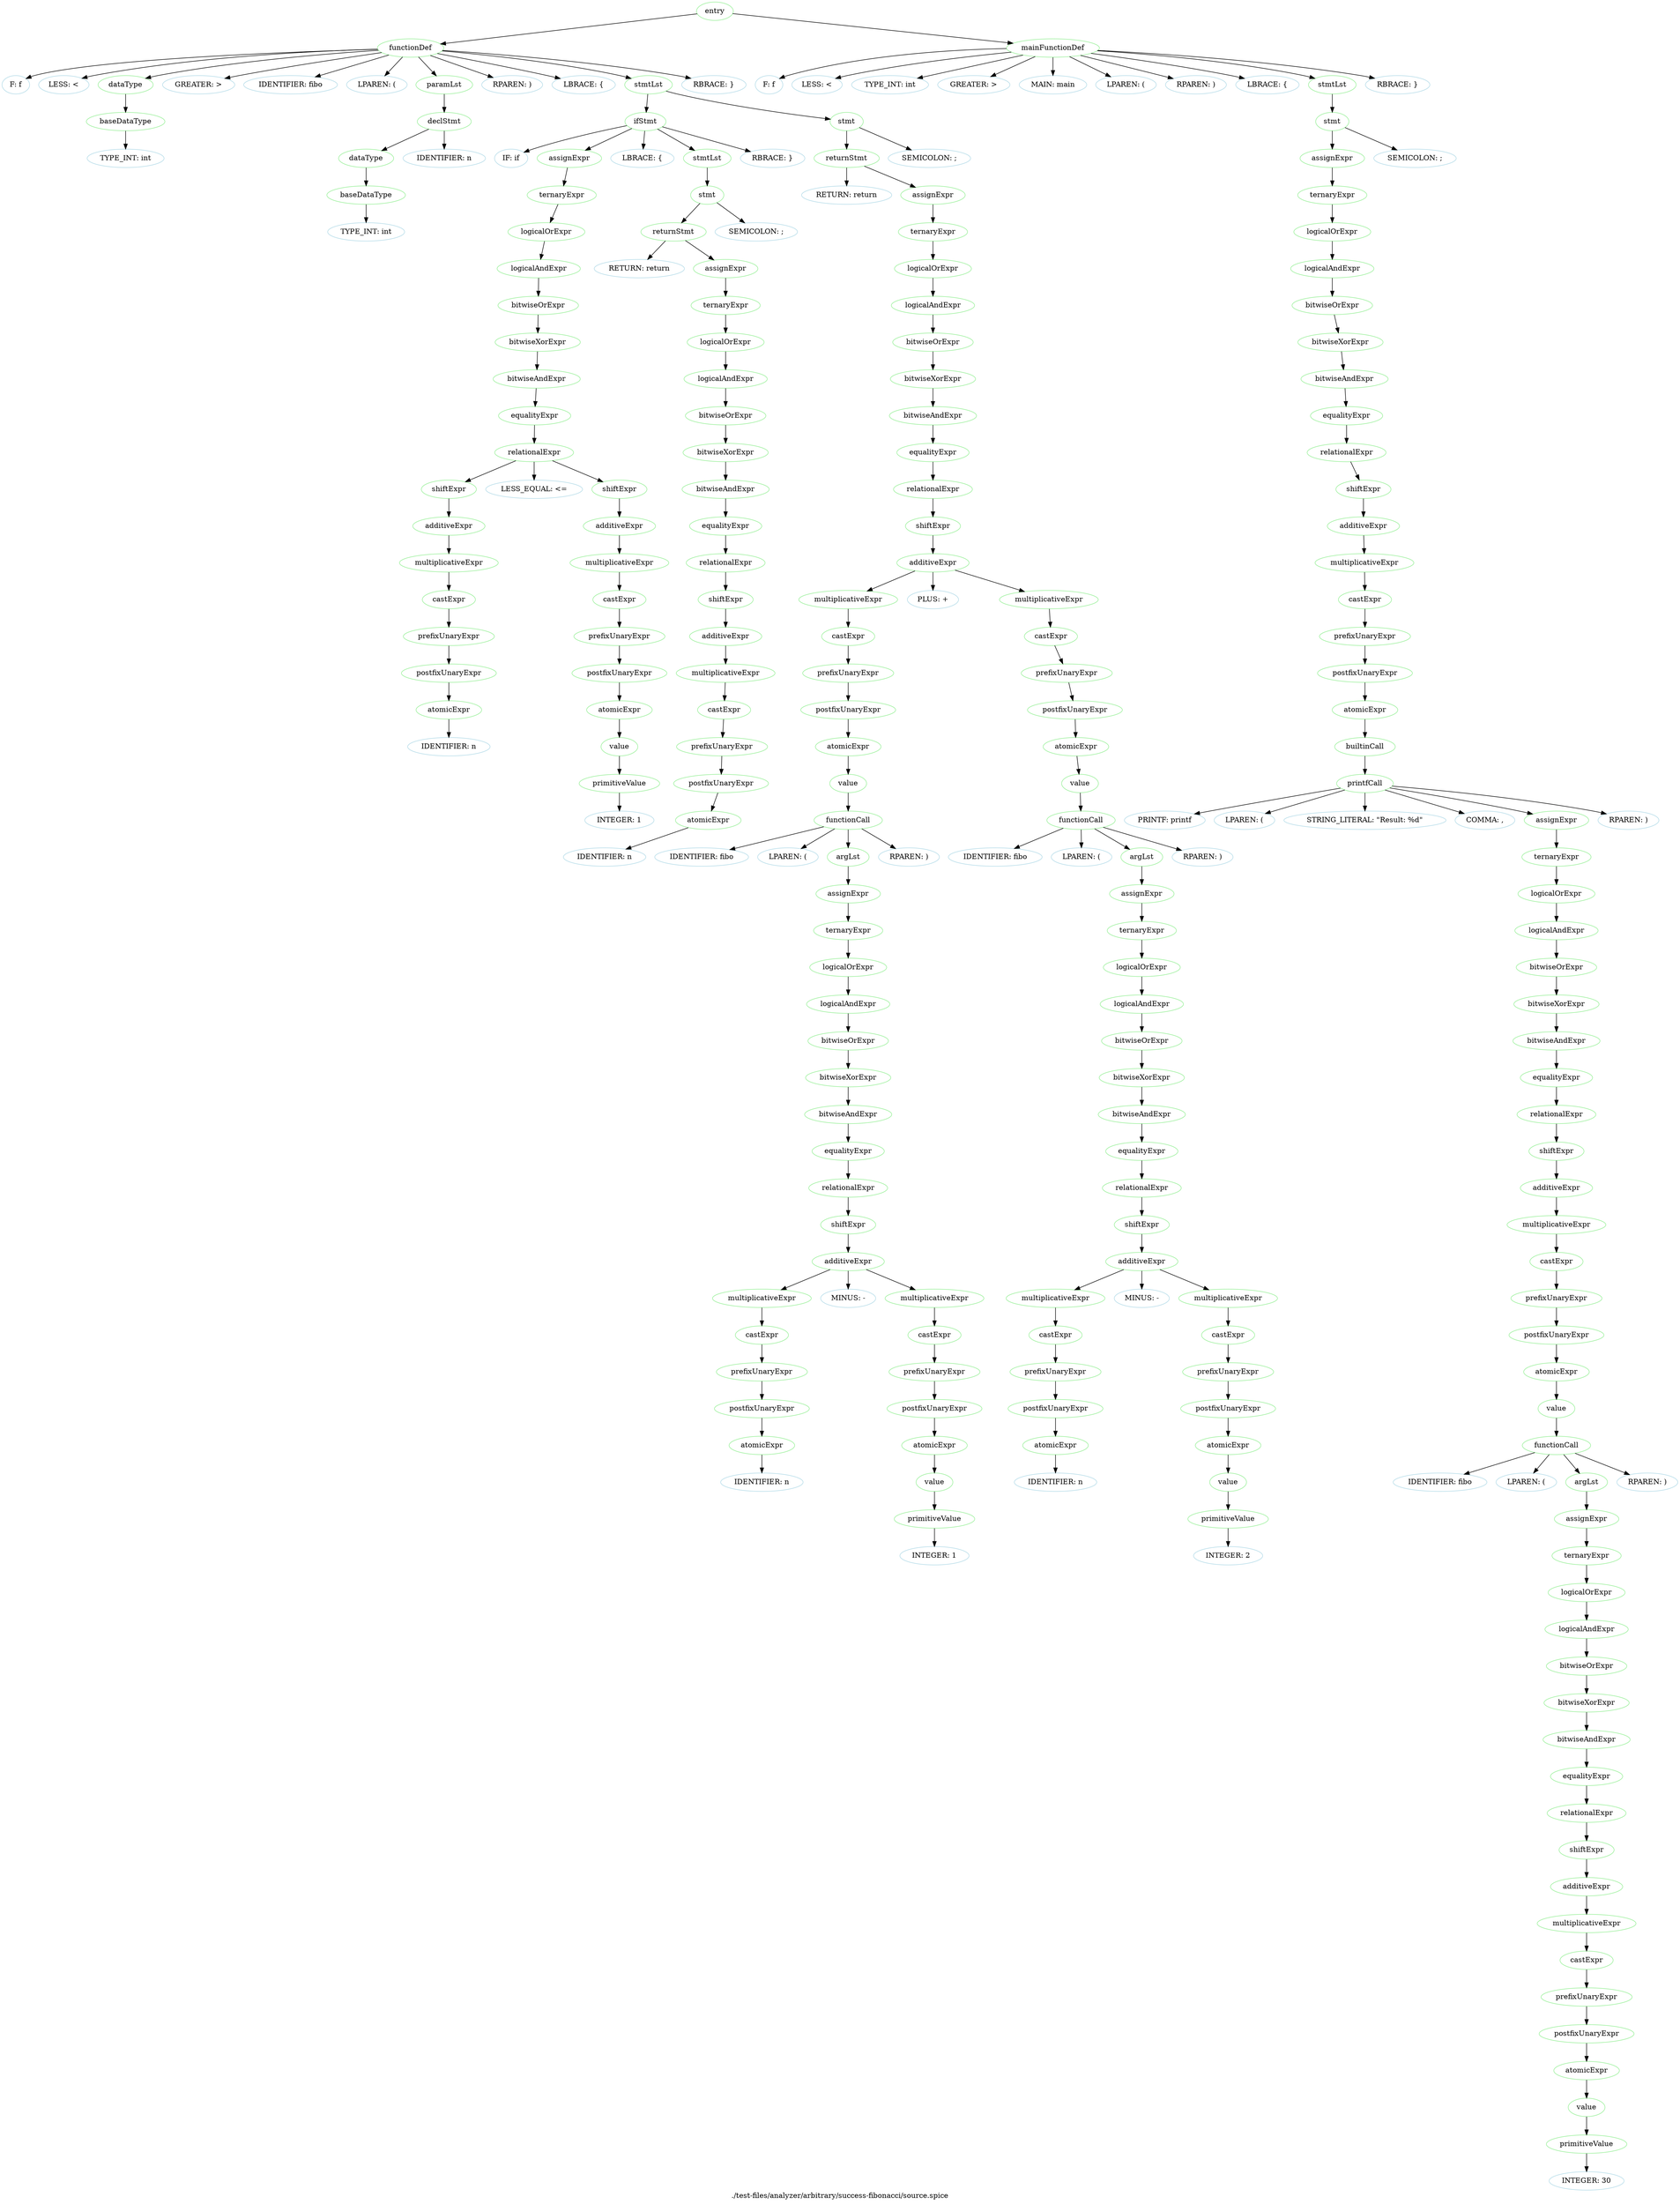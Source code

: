 digraph {
 rankdir="TB";
 label="./test-files/analyzer/arbitrary/success-fibonacci/source.spice";
 L1C0_entry [color="lightgreen",label="entry"];
 L1C0_functionDef [color="lightgreen",label="functionDef"];
 L1C0_entry -> L1C0_functionDef;
 L1C0 [color="lightblue",label="F: f"];
 L1C0_functionDef -> L1C0
 L1C1 [color="lightblue",label="LESS: <"];
 L1C0_functionDef -> L1C1
 L1C2_dataType [color="lightgreen",label="dataType"];
 L1C0_functionDef -> L1C2_dataType;
 L1C2_baseDataType [color="lightgreen",label="baseDataType"];
 L1C2_dataType -> L1C2_baseDataType;
 L1C2 [color="lightblue",label="TYPE_INT: int"];
 L1C2_baseDataType -> L1C2
 L1C5 [color="lightblue",label="GREATER: >"];
 L1C0_functionDef -> L1C5
 L1C7 [color="lightblue",label="IDENTIFIER: fibo"];
 L1C0_functionDef -> L1C7
 L1C11 [color="lightblue",label="LPAREN: ("];
 L1C0_functionDef -> L1C11
 L1C12_paramLst [color="lightgreen",label="paramLst"];
 L1C0_functionDef -> L1C12_paramLst;
 L1C12_declStmt [color="lightgreen",label="declStmt"];
 L1C12_paramLst -> L1C12_declStmt;
 L1C12_dataType [color="lightgreen",label="dataType"];
 L1C12_declStmt -> L1C12_dataType;
 L1C12_baseDataType [color="lightgreen",label="baseDataType"];
 L1C12_dataType -> L1C12_baseDataType;
 L1C12 [color="lightblue",label="TYPE_INT: int"];
 L1C12_baseDataType -> L1C12
 L1C16 [color="lightblue",label="IDENTIFIER: n"];
 L1C12_declStmt -> L1C16
 L1C17 [color="lightblue",label="RPAREN: )"];
 L1C0_functionDef -> L1C17
 L1C19 [color="lightblue",label="LBRACE: {"];
 L1C0_functionDef -> L1C19
 L2C4_stmtLst [color="lightgreen",label="stmtLst"];
 L1C0_functionDef -> L2C4_stmtLst;
 L2C4_ifStmt [color="lightgreen",label="ifStmt"];
 L2C4_stmtLst -> L2C4_ifStmt;
 L2C4 [color="lightblue",label="IF: if"];
 L2C4_ifStmt -> L2C4
 L2C7_assignExpr [color="lightgreen",label="assignExpr"];
 L2C4_ifStmt -> L2C7_assignExpr;
 L2C7_ternaryExpr [color="lightgreen",label="ternaryExpr"];
 L2C7_assignExpr -> L2C7_ternaryExpr;
 L2C7_logicalOrExpr [color="lightgreen",label="logicalOrExpr"];
 L2C7_ternaryExpr -> L2C7_logicalOrExpr;
 L2C7_logicalAndExpr [color="lightgreen",label="logicalAndExpr"];
 L2C7_logicalOrExpr -> L2C7_logicalAndExpr;
 L2C7_bitwiseOrExpr [color="lightgreen",label="bitwiseOrExpr"];
 L2C7_logicalAndExpr -> L2C7_bitwiseOrExpr;
 L2C7_bitwiseXorExpr [color="lightgreen",label="bitwiseXorExpr"];
 L2C7_bitwiseOrExpr -> L2C7_bitwiseXorExpr;
 L2C7_bitwiseAndExpr [color="lightgreen",label="bitwiseAndExpr"];
 L2C7_bitwiseXorExpr -> L2C7_bitwiseAndExpr;
 L2C7_equalityExpr [color="lightgreen",label="equalityExpr"];
 L2C7_bitwiseAndExpr -> L2C7_equalityExpr;
 L2C7_relationalExpr [color="lightgreen",label="relationalExpr"];
 L2C7_equalityExpr -> L2C7_relationalExpr;
 L2C7_shiftExpr [color="lightgreen",label="shiftExpr"];
 L2C7_relationalExpr -> L2C7_shiftExpr;
 L2C7_additiveExpr [color="lightgreen",label="additiveExpr"];
 L2C7_shiftExpr -> L2C7_additiveExpr;
 L2C7_multiplicativeExpr [color="lightgreen",label="multiplicativeExpr"];
 L2C7_additiveExpr -> L2C7_multiplicativeExpr;
 L2C7_castExpr [color="lightgreen",label="castExpr"];
 L2C7_multiplicativeExpr -> L2C7_castExpr;
 L2C7_prefixUnaryExpr [color="lightgreen",label="prefixUnaryExpr"];
 L2C7_castExpr -> L2C7_prefixUnaryExpr;
 L2C7_postfixUnaryExpr [color="lightgreen",label="postfixUnaryExpr"];
 L2C7_prefixUnaryExpr -> L2C7_postfixUnaryExpr;
 L2C7_atomicExpr [color="lightgreen",label="atomicExpr"];
 L2C7_postfixUnaryExpr -> L2C7_atomicExpr;
 L2C7 [color="lightblue",label="IDENTIFIER: n"];
 L2C7_atomicExpr -> L2C7
 L2C9 [color="lightblue",label="LESS_EQUAL: <="];
 L2C7_relationalExpr -> L2C9
 L2C12_shiftExpr [color="lightgreen",label="shiftExpr"];
 L2C7_relationalExpr -> L2C12_shiftExpr;
 L2C12_additiveExpr [color="lightgreen",label="additiveExpr"];
 L2C12_shiftExpr -> L2C12_additiveExpr;
 L2C12_multiplicativeExpr [color="lightgreen",label="multiplicativeExpr"];
 L2C12_additiveExpr -> L2C12_multiplicativeExpr;
 L2C12_castExpr [color="lightgreen",label="castExpr"];
 L2C12_multiplicativeExpr -> L2C12_castExpr;
 L2C12_prefixUnaryExpr [color="lightgreen",label="prefixUnaryExpr"];
 L2C12_castExpr -> L2C12_prefixUnaryExpr;
 L2C12_postfixUnaryExpr [color="lightgreen",label="postfixUnaryExpr"];
 L2C12_prefixUnaryExpr -> L2C12_postfixUnaryExpr;
 L2C12_atomicExpr [color="lightgreen",label="atomicExpr"];
 L2C12_postfixUnaryExpr -> L2C12_atomicExpr;
 L2C12_value [color="lightgreen",label="value"];
 L2C12_atomicExpr -> L2C12_value;
 L2C12_primitiveValue [color="lightgreen",label="primitiveValue"];
 L2C12_value -> L2C12_primitiveValue;
 L2C12 [color="lightblue",label="INTEGER: 1"];
 L2C12_primitiveValue -> L2C12
 L2C14 [color="lightblue",label="LBRACE: {"];
 L2C4_ifStmt -> L2C14
 L2C16_stmtLst [color="lightgreen",label="stmtLst"];
 L2C4_ifStmt -> L2C16_stmtLst;
 L2C16_stmt [color="lightgreen",label="stmt"];
 L2C16_stmtLst -> L2C16_stmt;
 L2C16_returnStmt [color="lightgreen",label="returnStmt"];
 L2C16_stmt -> L2C16_returnStmt;
 L2C16 [color="lightblue",label="RETURN: return"];
 L2C16_returnStmt -> L2C16
 L2C23_assignExpr [color="lightgreen",label="assignExpr"];
 L2C16_returnStmt -> L2C23_assignExpr;
 L2C23_ternaryExpr [color="lightgreen",label="ternaryExpr"];
 L2C23_assignExpr -> L2C23_ternaryExpr;
 L2C23_logicalOrExpr [color="lightgreen",label="logicalOrExpr"];
 L2C23_ternaryExpr -> L2C23_logicalOrExpr;
 L2C23_logicalAndExpr [color="lightgreen",label="logicalAndExpr"];
 L2C23_logicalOrExpr -> L2C23_logicalAndExpr;
 L2C23_bitwiseOrExpr [color="lightgreen",label="bitwiseOrExpr"];
 L2C23_logicalAndExpr -> L2C23_bitwiseOrExpr;
 L2C23_bitwiseXorExpr [color="lightgreen",label="bitwiseXorExpr"];
 L2C23_bitwiseOrExpr -> L2C23_bitwiseXorExpr;
 L2C23_bitwiseAndExpr [color="lightgreen",label="bitwiseAndExpr"];
 L2C23_bitwiseXorExpr -> L2C23_bitwiseAndExpr;
 L2C23_equalityExpr [color="lightgreen",label="equalityExpr"];
 L2C23_bitwiseAndExpr -> L2C23_equalityExpr;
 L2C23_relationalExpr [color="lightgreen",label="relationalExpr"];
 L2C23_equalityExpr -> L2C23_relationalExpr;
 L2C23_shiftExpr [color="lightgreen",label="shiftExpr"];
 L2C23_relationalExpr -> L2C23_shiftExpr;
 L2C23_additiveExpr [color="lightgreen",label="additiveExpr"];
 L2C23_shiftExpr -> L2C23_additiveExpr;
 L2C23_multiplicativeExpr [color="lightgreen",label="multiplicativeExpr"];
 L2C23_additiveExpr -> L2C23_multiplicativeExpr;
 L2C23_castExpr [color="lightgreen",label="castExpr"];
 L2C23_multiplicativeExpr -> L2C23_castExpr;
 L2C23_prefixUnaryExpr [color="lightgreen",label="prefixUnaryExpr"];
 L2C23_castExpr -> L2C23_prefixUnaryExpr;
 L2C23_postfixUnaryExpr [color="lightgreen",label="postfixUnaryExpr"];
 L2C23_prefixUnaryExpr -> L2C23_postfixUnaryExpr;
 L2C23_atomicExpr [color="lightgreen",label="atomicExpr"];
 L2C23_postfixUnaryExpr -> L2C23_atomicExpr;
 L2C23 [color="lightblue",label="IDENTIFIER: n"];
 L2C23_atomicExpr -> L2C23
 L2C24 [color="lightblue",label="SEMICOLON: ;"];
 L2C16_stmt -> L2C24
 L2C26 [color="lightblue",label="RBRACE: }"];
 L2C4_ifStmt -> L2C26
 L3C4_stmt [color="lightgreen",label="stmt"];
 L2C4_stmtLst -> L3C4_stmt;
 L3C4_returnStmt [color="lightgreen",label="returnStmt"];
 L3C4_stmt -> L3C4_returnStmt;
 L3C4 [color="lightblue",label="RETURN: return"];
 L3C4_returnStmt -> L3C4
 L3C11_assignExpr [color="lightgreen",label="assignExpr"];
 L3C4_returnStmt -> L3C11_assignExpr;
 L3C11_ternaryExpr [color="lightgreen",label="ternaryExpr"];
 L3C11_assignExpr -> L3C11_ternaryExpr;
 L3C11_logicalOrExpr [color="lightgreen",label="logicalOrExpr"];
 L3C11_ternaryExpr -> L3C11_logicalOrExpr;
 L3C11_logicalAndExpr [color="lightgreen",label="logicalAndExpr"];
 L3C11_logicalOrExpr -> L3C11_logicalAndExpr;
 L3C11_bitwiseOrExpr [color="lightgreen",label="bitwiseOrExpr"];
 L3C11_logicalAndExpr -> L3C11_bitwiseOrExpr;
 L3C11_bitwiseXorExpr [color="lightgreen",label="bitwiseXorExpr"];
 L3C11_bitwiseOrExpr -> L3C11_bitwiseXorExpr;
 L3C11_bitwiseAndExpr [color="lightgreen",label="bitwiseAndExpr"];
 L3C11_bitwiseXorExpr -> L3C11_bitwiseAndExpr;
 L3C11_equalityExpr [color="lightgreen",label="equalityExpr"];
 L3C11_bitwiseAndExpr -> L3C11_equalityExpr;
 L3C11_relationalExpr [color="lightgreen",label="relationalExpr"];
 L3C11_equalityExpr -> L3C11_relationalExpr;
 L3C11_shiftExpr [color="lightgreen",label="shiftExpr"];
 L3C11_relationalExpr -> L3C11_shiftExpr;
 L3C11_additiveExpr [color="lightgreen",label="additiveExpr"];
 L3C11_shiftExpr -> L3C11_additiveExpr;
 L3C11_multiplicativeExpr [color="lightgreen",label="multiplicativeExpr"];
 L3C11_additiveExpr -> L3C11_multiplicativeExpr;
 L3C11_castExpr [color="lightgreen",label="castExpr"];
 L3C11_multiplicativeExpr -> L3C11_castExpr;
 L3C11_prefixUnaryExpr [color="lightgreen",label="prefixUnaryExpr"];
 L3C11_castExpr -> L3C11_prefixUnaryExpr;
 L3C11_postfixUnaryExpr [color="lightgreen",label="postfixUnaryExpr"];
 L3C11_prefixUnaryExpr -> L3C11_postfixUnaryExpr;
 L3C11_atomicExpr [color="lightgreen",label="atomicExpr"];
 L3C11_postfixUnaryExpr -> L3C11_atomicExpr;
 L3C11_value [color="lightgreen",label="value"];
 L3C11_atomicExpr -> L3C11_value;
 L3C11_functionCall [color="lightgreen",label="functionCall"];
 L3C11_value -> L3C11_functionCall;
 L3C11 [color="lightblue",label="IDENTIFIER: fibo"];
 L3C11_functionCall -> L3C11
 L3C15 [color="lightblue",label="LPAREN: ("];
 L3C11_functionCall -> L3C15
 L3C16_argLst [color="lightgreen",label="argLst"];
 L3C11_functionCall -> L3C16_argLst;
 L3C16_assignExpr [color="lightgreen",label="assignExpr"];
 L3C16_argLst -> L3C16_assignExpr;
 L3C16_ternaryExpr [color="lightgreen",label="ternaryExpr"];
 L3C16_assignExpr -> L3C16_ternaryExpr;
 L3C16_logicalOrExpr [color="lightgreen",label="logicalOrExpr"];
 L3C16_ternaryExpr -> L3C16_logicalOrExpr;
 L3C16_logicalAndExpr [color="lightgreen",label="logicalAndExpr"];
 L3C16_logicalOrExpr -> L3C16_logicalAndExpr;
 L3C16_bitwiseOrExpr [color="lightgreen",label="bitwiseOrExpr"];
 L3C16_logicalAndExpr -> L3C16_bitwiseOrExpr;
 L3C16_bitwiseXorExpr [color="lightgreen",label="bitwiseXorExpr"];
 L3C16_bitwiseOrExpr -> L3C16_bitwiseXorExpr;
 L3C16_bitwiseAndExpr [color="lightgreen",label="bitwiseAndExpr"];
 L3C16_bitwiseXorExpr -> L3C16_bitwiseAndExpr;
 L3C16_equalityExpr [color="lightgreen",label="equalityExpr"];
 L3C16_bitwiseAndExpr -> L3C16_equalityExpr;
 L3C16_relationalExpr [color="lightgreen",label="relationalExpr"];
 L3C16_equalityExpr -> L3C16_relationalExpr;
 L3C16_shiftExpr [color="lightgreen",label="shiftExpr"];
 L3C16_relationalExpr -> L3C16_shiftExpr;
 L3C16_additiveExpr [color="lightgreen",label="additiveExpr"];
 L3C16_shiftExpr -> L3C16_additiveExpr;
 L3C16_multiplicativeExpr [color="lightgreen",label="multiplicativeExpr"];
 L3C16_additiveExpr -> L3C16_multiplicativeExpr;
 L3C16_castExpr [color="lightgreen",label="castExpr"];
 L3C16_multiplicativeExpr -> L3C16_castExpr;
 L3C16_prefixUnaryExpr [color="lightgreen",label="prefixUnaryExpr"];
 L3C16_castExpr -> L3C16_prefixUnaryExpr;
 L3C16_postfixUnaryExpr [color="lightgreen",label="postfixUnaryExpr"];
 L3C16_prefixUnaryExpr -> L3C16_postfixUnaryExpr;
 L3C16_atomicExpr [color="lightgreen",label="atomicExpr"];
 L3C16_postfixUnaryExpr -> L3C16_atomicExpr;
 L3C16 [color="lightblue",label="IDENTIFIER: n"];
 L3C16_atomicExpr -> L3C16
 L3C18 [color="lightblue",label="MINUS: -"];
 L3C16_additiveExpr -> L3C18
 L3C20_multiplicativeExpr [color="lightgreen",label="multiplicativeExpr"];
 L3C16_additiveExpr -> L3C20_multiplicativeExpr;
 L3C20_castExpr [color="lightgreen",label="castExpr"];
 L3C20_multiplicativeExpr -> L3C20_castExpr;
 L3C20_prefixUnaryExpr [color="lightgreen",label="prefixUnaryExpr"];
 L3C20_castExpr -> L3C20_prefixUnaryExpr;
 L3C20_postfixUnaryExpr [color="lightgreen",label="postfixUnaryExpr"];
 L3C20_prefixUnaryExpr -> L3C20_postfixUnaryExpr;
 L3C20_atomicExpr [color="lightgreen",label="atomicExpr"];
 L3C20_postfixUnaryExpr -> L3C20_atomicExpr;
 L3C20_value [color="lightgreen",label="value"];
 L3C20_atomicExpr -> L3C20_value;
 L3C20_primitiveValue [color="lightgreen",label="primitiveValue"];
 L3C20_value -> L3C20_primitiveValue;
 L3C20 [color="lightblue",label="INTEGER: 1"];
 L3C20_primitiveValue -> L3C20
 L3C21 [color="lightblue",label="RPAREN: )"];
 L3C11_functionCall -> L3C21
 L3C23 [color="lightblue",label="PLUS: +"];
 L3C11_additiveExpr -> L3C23
 L3C25_multiplicativeExpr [color="lightgreen",label="multiplicativeExpr"];
 L3C11_additiveExpr -> L3C25_multiplicativeExpr;
 L3C25_castExpr [color="lightgreen",label="castExpr"];
 L3C25_multiplicativeExpr -> L3C25_castExpr;
 L3C25_prefixUnaryExpr [color="lightgreen",label="prefixUnaryExpr"];
 L3C25_castExpr -> L3C25_prefixUnaryExpr;
 L3C25_postfixUnaryExpr [color="lightgreen",label="postfixUnaryExpr"];
 L3C25_prefixUnaryExpr -> L3C25_postfixUnaryExpr;
 L3C25_atomicExpr [color="lightgreen",label="atomicExpr"];
 L3C25_postfixUnaryExpr -> L3C25_atomicExpr;
 L3C25_value [color="lightgreen",label="value"];
 L3C25_atomicExpr -> L3C25_value;
 L3C25_functionCall [color="lightgreen",label="functionCall"];
 L3C25_value -> L3C25_functionCall;
 L3C25 [color="lightblue",label="IDENTIFIER: fibo"];
 L3C25_functionCall -> L3C25
 L3C29 [color="lightblue",label="LPAREN: ("];
 L3C25_functionCall -> L3C29
 L3C30_argLst [color="lightgreen",label="argLst"];
 L3C25_functionCall -> L3C30_argLst;
 L3C30_assignExpr [color="lightgreen",label="assignExpr"];
 L3C30_argLst -> L3C30_assignExpr;
 L3C30_ternaryExpr [color="lightgreen",label="ternaryExpr"];
 L3C30_assignExpr -> L3C30_ternaryExpr;
 L3C30_logicalOrExpr [color="lightgreen",label="logicalOrExpr"];
 L3C30_ternaryExpr -> L3C30_logicalOrExpr;
 L3C30_logicalAndExpr [color="lightgreen",label="logicalAndExpr"];
 L3C30_logicalOrExpr -> L3C30_logicalAndExpr;
 L3C30_bitwiseOrExpr [color="lightgreen",label="bitwiseOrExpr"];
 L3C30_logicalAndExpr -> L3C30_bitwiseOrExpr;
 L3C30_bitwiseXorExpr [color="lightgreen",label="bitwiseXorExpr"];
 L3C30_bitwiseOrExpr -> L3C30_bitwiseXorExpr;
 L3C30_bitwiseAndExpr [color="lightgreen",label="bitwiseAndExpr"];
 L3C30_bitwiseXorExpr -> L3C30_bitwiseAndExpr;
 L3C30_equalityExpr [color="lightgreen",label="equalityExpr"];
 L3C30_bitwiseAndExpr -> L3C30_equalityExpr;
 L3C30_relationalExpr [color="lightgreen",label="relationalExpr"];
 L3C30_equalityExpr -> L3C30_relationalExpr;
 L3C30_shiftExpr [color="lightgreen",label="shiftExpr"];
 L3C30_relationalExpr -> L3C30_shiftExpr;
 L3C30_additiveExpr [color="lightgreen",label="additiveExpr"];
 L3C30_shiftExpr -> L3C30_additiveExpr;
 L3C30_multiplicativeExpr [color="lightgreen",label="multiplicativeExpr"];
 L3C30_additiveExpr -> L3C30_multiplicativeExpr;
 L3C30_castExpr [color="lightgreen",label="castExpr"];
 L3C30_multiplicativeExpr -> L3C30_castExpr;
 L3C30_prefixUnaryExpr [color="lightgreen",label="prefixUnaryExpr"];
 L3C30_castExpr -> L3C30_prefixUnaryExpr;
 L3C30_postfixUnaryExpr [color="lightgreen",label="postfixUnaryExpr"];
 L3C30_prefixUnaryExpr -> L3C30_postfixUnaryExpr;
 L3C30_atomicExpr [color="lightgreen",label="atomicExpr"];
 L3C30_postfixUnaryExpr -> L3C30_atomicExpr;
 L3C30 [color="lightblue",label="IDENTIFIER: n"];
 L3C30_atomicExpr -> L3C30
 L3C32 [color="lightblue",label="MINUS: -"];
 L3C30_additiveExpr -> L3C32
 L3C34_multiplicativeExpr [color="lightgreen",label="multiplicativeExpr"];
 L3C30_additiveExpr -> L3C34_multiplicativeExpr;
 L3C34_castExpr [color="lightgreen",label="castExpr"];
 L3C34_multiplicativeExpr -> L3C34_castExpr;
 L3C34_prefixUnaryExpr [color="lightgreen",label="prefixUnaryExpr"];
 L3C34_castExpr -> L3C34_prefixUnaryExpr;
 L3C34_postfixUnaryExpr [color="lightgreen",label="postfixUnaryExpr"];
 L3C34_prefixUnaryExpr -> L3C34_postfixUnaryExpr;
 L3C34_atomicExpr [color="lightgreen",label="atomicExpr"];
 L3C34_postfixUnaryExpr -> L3C34_atomicExpr;
 L3C34_value [color="lightgreen",label="value"];
 L3C34_atomicExpr -> L3C34_value;
 L3C34_primitiveValue [color="lightgreen",label="primitiveValue"];
 L3C34_value -> L3C34_primitiveValue;
 L3C34 [color="lightblue",label="INTEGER: 2"];
 L3C34_primitiveValue -> L3C34
 L3C35 [color="lightblue",label="RPAREN: )"];
 L3C25_functionCall -> L3C35
 L3C36 [color="lightblue",label="SEMICOLON: ;"];
 L3C4_stmt -> L3C36
 L4C0 [color="lightblue",label="RBRACE: }"];
 L1C0_functionDef -> L4C0
 L6C0_mainFunctionDef [color="lightgreen",label="mainFunctionDef"];
 L1C0_entry -> L6C0_mainFunctionDef;
 L6C0 [color="lightblue",label="F: f"];
 L6C0_mainFunctionDef -> L6C0
 L6C1 [color="lightblue",label="LESS: <"];
 L6C0_mainFunctionDef -> L6C1
 L6C2 [color="lightblue",label="TYPE_INT: int"];
 L6C0_mainFunctionDef -> L6C2
 L6C5 [color="lightblue",label="GREATER: >"];
 L6C0_mainFunctionDef -> L6C5
 L6C7 [color="lightblue",label="MAIN: main"];
 L6C0_mainFunctionDef -> L6C7
 L6C11 [color="lightblue",label="LPAREN: ("];
 L6C0_mainFunctionDef -> L6C11
 L6C12 [color="lightblue",label="RPAREN: )"];
 L6C0_mainFunctionDef -> L6C12
 L6C14 [color="lightblue",label="LBRACE: {"];
 L6C0_mainFunctionDef -> L6C14
 L7C4_stmtLst [color="lightgreen",label="stmtLst"];
 L6C0_mainFunctionDef -> L7C4_stmtLst;
 L7C4_stmt [color="lightgreen",label="stmt"];
 L7C4_stmtLst -> L7C4_stmt;
 L7C4_assignExpr [color="lightgreen",label="assignExpr"];
 L7C4_stmt -> L7C4_assignExpr;
 L7C4_ternaryExpr [color="lightgreen",label="ternaryExpr"];
 L7C4_assignExpr -> L7C4_ternaryExpr;
 L7C4_logicalOrExpr [color="lightgreen",label="logicalOrExpr"];
 L7C4_ternaryExpr -> L7C4_logicalOrExpr;
 L7C4_logicalAndExpr [color="lightgreen",label="logicalAndExpr"];
 L7C4_logicalOrExpr -> L7C4_logicalAndExpr;
 L7C4_bitwiseOrExpr [color="lightgreen",label="bitwiseOrExpr"];
 L7C4_logicalAndExpr -> L7C4_bitwiseOrExpr;
 L7C4_bitwiseXorExpr [color="lightgreen",label="bitwiseXorExpr"];
 L7C4_bitwiseOrExpr -> L7C4_bitwiseXorExpr;
 L7C4_bitwiseAndExpr [color="lightgreen",label="bitwiseAndExpr"];
 L7C4_bitwiseXorExpr -> L7C4_bitwiseAndExpr;
 L7C4_equalityExpr [color="lightgreen",label="equalityExpr"];
 L7C4_bitwiseAndExpr -> L7C4_equalityExpr;
 L7C4_relationalExpr [color="lightgreen",label="relationalExpr"];
 L7C4_equalityExpr -> L7C4_relationalExpr;
 L7C4_shiftExpr [color="lightgreen",label="shiftExpr"];
 L7C4_relationalExpr -> L7C4_shiftExpr;
 L7C4_additiveExpr [color="lightgreen",label="additiveExpr"];
 L7C4_shiftExpr -> L7C4_additiveExpr;
 L7C4_multiplicativeExpr [color="lightgreen",label="multiplicativeExpr"];
 L7C4_additiveExpr -> L7C4_multiplicativeExpr;
 L7C4_castExpr [color="lightgreen",label="castExpr"];
 L7C4_multiplicativeExpr -> L7C4_castExpr;
 L7C4_prefixUnaryExpr [color="lightgreen",label="prefixUnaryExpr"];
 L7C4_castExpr -> L7C4_prefixUnaryExpr;
 L7C4_postfixUnaryExpr [color="lightgreen",label="postfixUnaryExpr"];
 L7C4_prefixUnaryExpr -> L7C4_postfixUnaryExpr;
 L7C4_atomicExpr [color="lightgreen",label="atomicExpr"];
 L7C4_postfixUnaryExpr -> L7C4_atomicExpr;
 L7C4_builtinCall [color="lightgreen",label="builtinCall"];
 L7C4_atomicExpr -> L7C4_builtinCall;
 L7C4_printfCall [color="lightgreen",label="printfCall"];
 L7C4_builtinCall -> L7C4_printfCall;
 L7C4 [color="lightblue",label="PRINTF: printf"];
 L7C4_printfCall -> L7C4
 L7C10 [color="lightblue",label="LPAREN: ("];
 L7C4_printfCall -> L7C10
 L7C11 [color="lightblue",label="STRING_LITERAL: \"Result: %d\""];
 L7C4_printfCall -> L7C11
 L7C23 [color="lightblue",label="COMMA: ,"];
 L7C4_printfCall -> L7C23
 L7C25_assignExpr [color="lightgreen",label="assignExpr"];
 L7C4_printfCall -> L7C25_assignExpr;
 L7C25_ternaryExpr [color="lightgreen",label="ternaryExpr"];
 L7C25_assignExpr -> L7C25_ternaryExpr;
 L7C25_logicalOrExpr [color="lightgreen",label="logicalOrExpr"];
 L7C25_ternaryExpr -> L7C25_logicalOrExpr;
 L7C25_logicalAndExpr [color="lightgreen",label="logicalAndExpr"];
 L7C25_logicalOrExpr -> L7C25_logicalAndExpr;
 L7C25_bitwiseOrExpr [color="lightgreen",label="bitwiseOrExpr"];
 L7C25_logicalAndExpr -> L7C25_bitwiseOrExpr;
 L7C25_bitwiseXorExpr [color="lightgreen",label="bitwiseXorExpr"];
 L7C25_bitwiseOrExpr -> L7C25_bitwiseXorExpr;
 L7C25_bitwiseAndExpr [color="lightgreen",label="bitwiseAndExpr"];
 L7C25_bitwiseXorExpr -> L7C25_bitwiseAndExpr;
 L7C25_equalityExpr [color="lightgreen",label="equalityExpr"];
 L7C25_bitwiseAndExpr -> L7C25_equalityExpr;
 L7C25_relationalExpr [color="lightgreen",label="relationalExpr"];
 L7C25_equalityExpr -> L7C25_relationalExpr;
 L7C25_shiftExpr [color="lightgreen",label="shiftExpr"];
 L7C25_relationalExpr -> L7C25_shiftExpr;
 L7C25_additiveExpr [color="lightgreen",label="additiveExpr"];
 L7C25_shiftExpr -> L7C25_additiveExpr;
 L7C25_multiplicativeExpr [color="lightgreen",label="multiplicativeExpr"];
 L7C25_additiveExpr -> L7C25_multiplicativeExpr;
 L7C25_castExpr [color="lightgreen",label="castExpr"];
 L7C25_multiplicativeExpr -> L7C25_castExpr;
 L7C25_prefixUnaryExpr [color="lightgreen",label="prefixUnaryExpr"];
 L7C25_castExpr -> L7C25_prefixUnaryExpr;
 L7C25_postfixUnaryExpr [color="lightgreen",label="postfixUnaryExpr"];
 L7C25_prefixUnaryExpr -> L7C25_postfixUnaryExpr;
 L7C25_atomicExpr [color="lightgreen",label="atomicExpr"];
 L7C25_postfixUnaryExpr -> L7C25_atomicExpr;
 L7C25_value [color="lightgreen",label="value"];
 L7C25_atomicExpr -> L7C25_value;
 L7C25_functionCall [color="lightgreen",label="functionCall"];
 L7C25_value -> L7C25_functionCall;
 L7C25 [color="lightblue",label="IDENTIFIER: fibo"];
 L7C25_functionCall -> L7C25
 L7C29 [color="lightblue",label="LPAREN: ("];
 L7C25_functionCall -> L7C29
 L7C30_argLst [color="lightgreen",label="argLst"];
 L7C25_functionCall -> L7C30_argLst;
 L7C30_assignExpr [color="lightgreen",label="assignExpr"];
 L7C30_argLst -> L7C30_assignExpr;
 L7C30_ternaryExpr [color="lightgreen",label="ternaryExpr"];
 L7C30_assignExpr -> L7C30_ternaryExpr;
 L7C30_logicalOrExpr [color="lightgreen",label="logicalOrExpr"];
 L7C30_ternaryExpr -> L7C30_logicalOrExpr;
 L7C30_logicalAndExpr [color="lightgreen",label="logicalAndExpr"];
 L7C30_logicalOrExpr -> L7C30_logicalAndExpr;
 L7C30_bitwiseOrExpr [color="lightgreen",label="bitwiseOrExpr"];
 L7C30_logicalAndExpr -> L7C30_bitwiseOrExpr;
 L7C30_bitwiseXorExpr [color="lightgreen",label="bitwiseXorExpr"];
 L7C30_bitwiseOrExpr -> L7C30_bitwiseXorExpr;
 L7C30_bitwiseAndExpr [color="lightgreen",label="bitwiseAndExpr"];
 L7C30_bitwiseXorExpr -> L7C30_bitwiseAndExpr;
 L7C30_equalityExpr [color="lightgreen",label="equalityExpr"];
 L7C30_bitwiseAndExpr -> L7C30_equalityExpr;
 L7C30_relationalExpr [color="lightgreen",label="relationalExpr"];
 L7C30_equalityExpr -> L7C30_relationalExpr;
 L7C30_shiftExpr [color="lightgreen",label="shiftExpr"];
 L7C30_relationalExpr -> L7C30_shiftExpr;
 L7C30_additiveExpr [color="lightgreen",label="additiveExpr"];
 L7C30_shiftExpr -> L7C30_additiveExpr;
 L7C30_multiplicativeExpr [color="lightgreen",label="multiplicativeExpr"];
 L7C30_additiveExpr -> L7C30_multiplicativeExpr;
 L7C30_castExpr [color="lightgreen",label="castExpr"];
 L7C30_multiplicativeExpr -> L7C30_castExpr;
 L7C30_prefixUnaryExpr [color="lightgreen",label="prefixUnaryExpr"];
 L7C30_castExpr -> L7C30_prefixUnaryExpr;
 L7C30_postfixUnaryExpr [color="lightgreen",label="postfixUnaryExpr"];
 L7C30_prefixUnaryExpr -> L7C30_postfixUnaryExpr;
 L7C30_atomicExpr [color="lightgreen",label="atomicExpr"];
 L7C30_postfixUnaryExpr -> L7C30_atomicExpr;
 L7C30_value [color="lightgreen",label="value"];
 L7C30_atomicExpr -> L7C30_value;
 L7C30_primitiveValue [color="lightgreen",label="primitiveValue"];
 L7C30_value -> L7C30_primitiveValue;
 L7C30 [color="lightblue",label="INTEGER: 30"];
 L7C30_primitiveValue -> L7C30
 L7C32 [color="lightblue",label="RPAREN: )"];
 L7C25_functionCall -> L7C32
 L7C33 [color="lightblue",label="RPAREN: )"];
 L7C4_printfCall -> L7C33
 L7C34 [color="lightblue",label="SEMICOLON: ;"];
 L7C4_stmt -> L7C34
 L8C0 [color="lightblue",label="RBRACE: }"];
 L6C0_mainFunctionDef -> L8C0
}